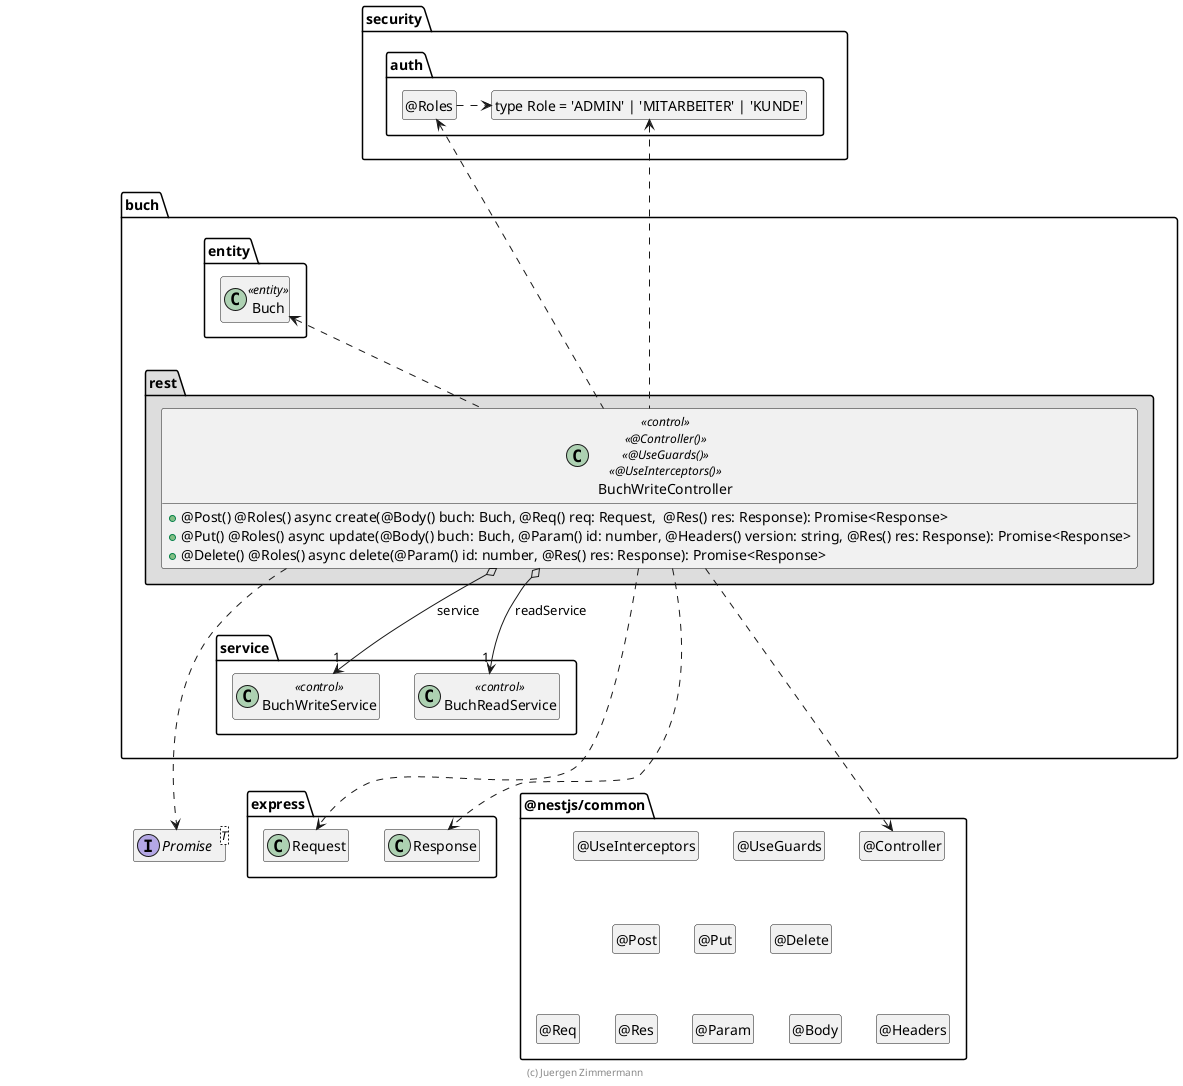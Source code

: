 ' Copyright (C) 2019 - present Juergen Zimmermann, Hochschule Karlsruhe
'
' This program is free software: you can redistribute it and/or modify
' it under the terms of the GNU General Public License as published by
' the Free Software Foundation, either version 3 of the License, or
' (at your option) any later version.
'
' This program is distributed in the hope that it will be useful,
' but WITHOUT ANY WARRANTY; without even the implied warranty of
' MERCHANTABILITY or FITNESS FOR A PARTICULAR PURPOSE.  See the
' GNU General Public License for more details.
'
' You should have received a copy of the GNU General Public License
' along with this program.  If not, see <https://www.gnu.org/licenses/>.

' Preview durch <Alt>d

@startuml Controller-Klasse

interface Promise<T>

package @nestjs/common {
  class "@Controller" as Controller
  hide Controller circle

  class "@UseGuards" as UseGuards
  hide UseGuards circle

  class "@UseInterceptors" as UseInterceptors
  hide UseInterceptors circle

  class "@Post" as Post
  hide Post circle

  class "@Put" as Put
  hide Put circle

  class "@Delete" as Delete
  hide Delete circle

  class "@Req" as Req
  hide Req circle

  class "@Res" as Res
  hide Res circle

  class "@Param" as Param
  hide Param circle

  class "@Body" as Body
  hide Body circle

  class "@Headers" as Headers
  hide Headers circle

  UseInterceptors .[hidden].> Post
  UseInterceptors .[hidden].> Put
  UseInterceptors .[hidden].> Delete

  Post .[hidden].> Req
  Post .[hidden].> Res
  Post .[hidden].> Param
  Post .[hidden].> Body
  Post .[hidden].> Headers
}

package express {
  class Request
  class Response

  Response .right[hidden].> Controller
}

package security.auth {
  class "type Role = 'ADMIN' | 'MITARBEITER' | 'KUNDE'" as Role
  hide Role circle

  class "@Roles" as Roles
  hide Roles circle

  Roles .right.> Role
}

package buch {
  package entity #FFFFFF {
    class Buch <<entity>>

    Buch .[hidden].> Promise
    Buch .[hidden].> Request
  }

  package service {
    class BuchWriteService << control >>
    class BuchReadService << control >>
  }

  package rest #DDDDDD {
    class BuchWriteController << control >> << @Controller() >> << @UseGuards() >> << @UseInterceptors() >> {
      + @Post() @Roles() async create(@Body() buch: Buch, @Req() req: Request,  @Res() res: Response): Promise<Response>
      + @Put() @Roles() async update(@Body() buch: Buch, @Param() id: number, @Headers() version: string, @Res() res: Response): Promise<Response>
      + @Delete() @Roles() async delete(@Param() id: number, @Res() res: Response): Promise<Response>
    }

    BuchWriteController o--> "1" BuchWriteService : service
    BuchWriteController o--> "1" BuchReadService : readService
    BuchWriteController ..up> Buch

    BuchWriteController ..> Controller

    BuchWriteController .up.> Roles
    BuchWriteController .up.> Role

    BuchWriteController ..> Request
    BuchWriteController ..> Response
    BuchWriteController ..> Promise

    Buch .up[hidden].> Roles
    BuchWriteService .[hidden].> Request
    BuchWriteService .[hidden].> Promise
  }
}

hide empty members

footer (c) Juergen Zimmermann

@enduml
